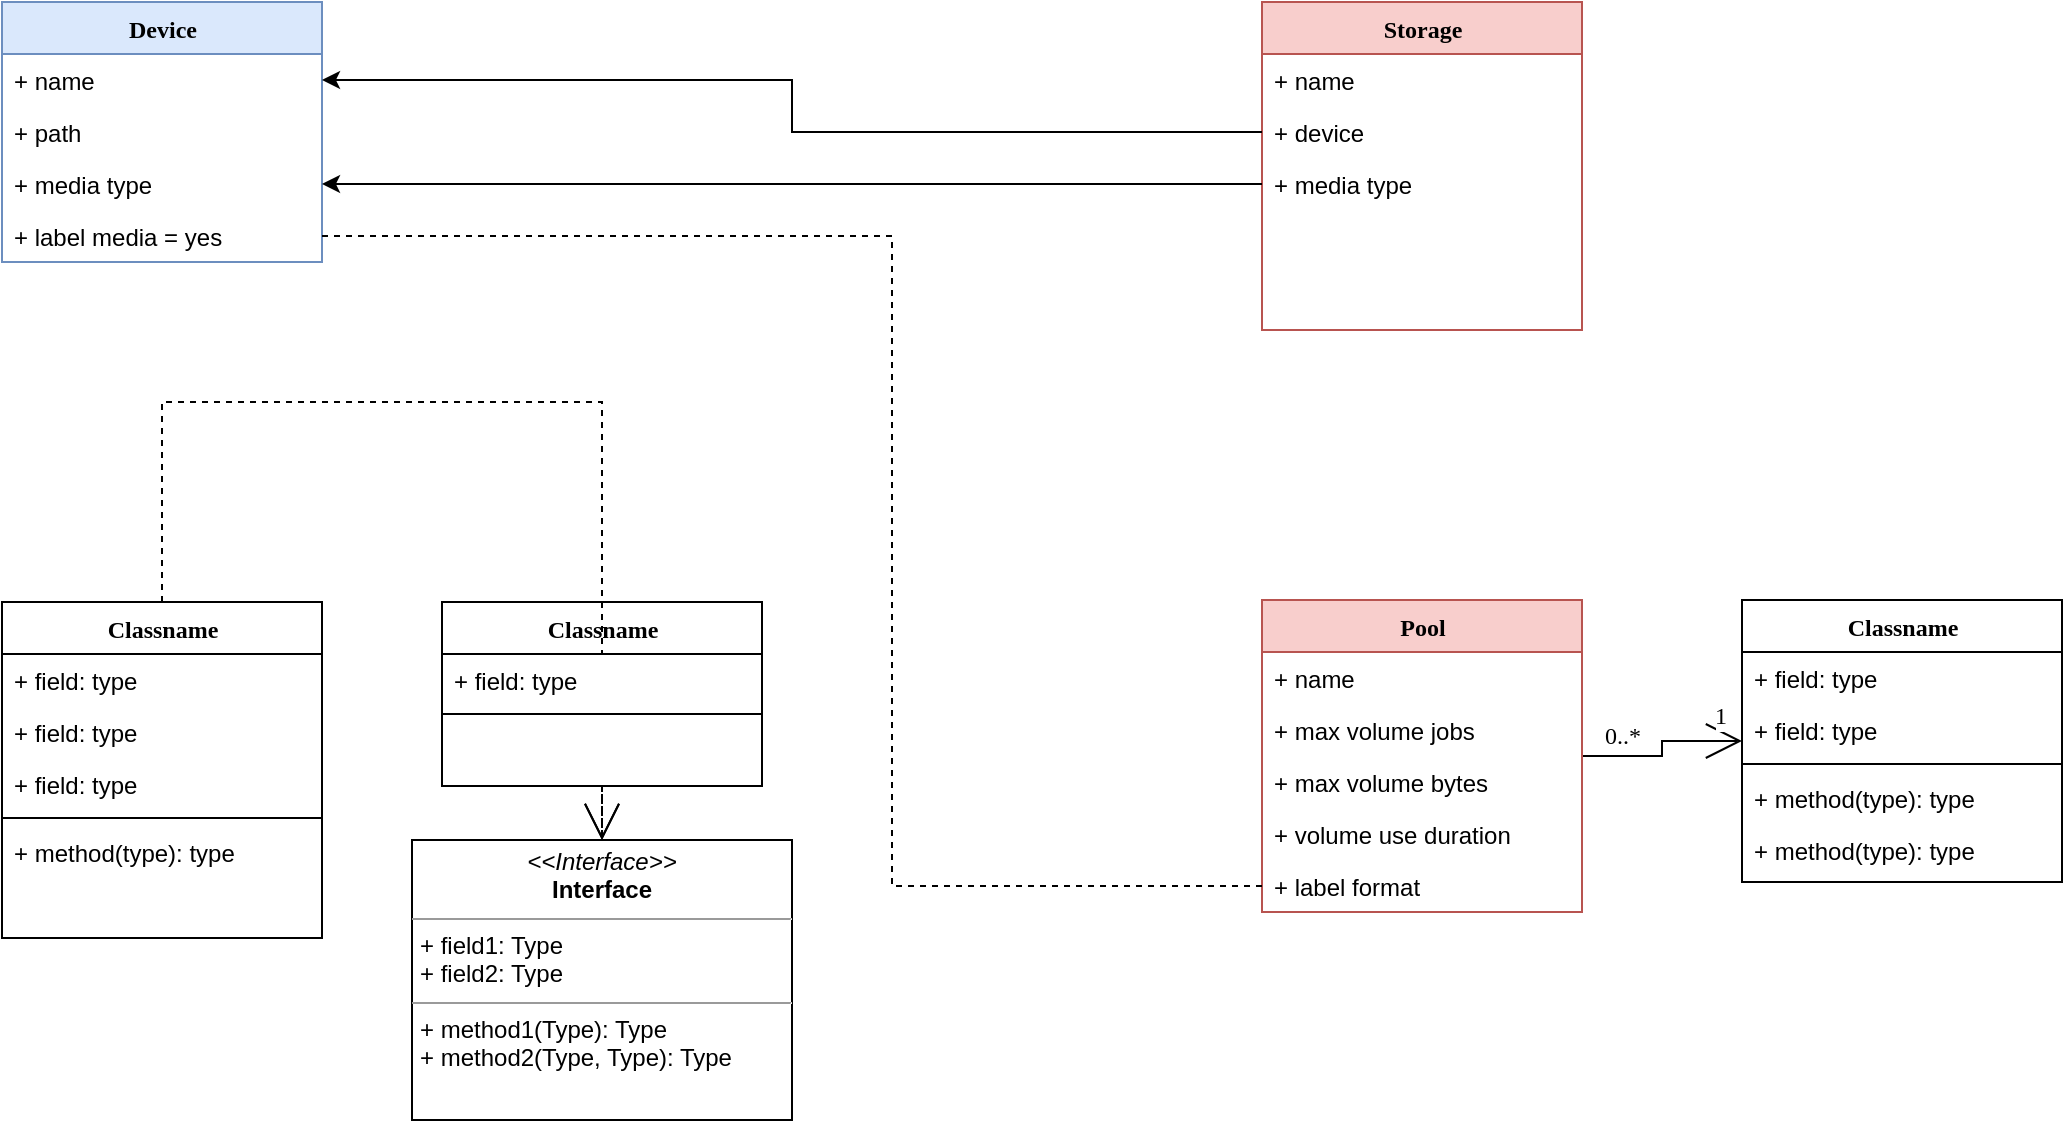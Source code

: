 <mxfile version="13.1.12" type="github" pages="2">
  <diagram name="Page-1" id="6133507b-19e7-1e82-6fc7-422aa6c4b21f">
    <mxGraphModel dx="745" dy="481" grid="1" gridSize="10" guides="1" tooltips="1" connect="1" arrows="1" fold="1" page="1" pageScale="1" pageWidth="1100" pageHeight="850" background="#ffffff" math="0" shadow="0">
      <root>
        <mxCell id="0" />
        <mxCell id="1" parent="0" />
        <mxCell id="b94bc138ca980ef-13" style="edgeStyle=orthogonalEdgeStyle;rounded=0;html=1;dashed=1;labelBackgroundColor=none;startArrow=none;startFill=0;startSize=8;endArrow=open;endFill=0;endSize=16;fontFamily=Verdana;fontSize=12;" parent="1" source="235556782a83e6d0-1" target="b94bc138ca980ef-1" edge="1">
          <mxGeometry relative="1" as="geometry">
            <Array as="points">
              <mxPoint x="115" y="336" />
            </Array>
          </mxGeometry>
        </mxCell>
        <mxCell id="235556782a83e6d0-1" value="Classname" style="swimlane;html=1;fontStyle=1;align=center;verticalAlign=top;childLayout=stackLayout;horizontal=1;startSize=26;horizontalStack=0;resizeParent=1;resizeLast=0;collapsible=1;marginBottom=0;swimlaneFillColor=#ffffff;rounded=0;shadow=0;comic=0;labelBackgroundColor=none;strokeWidth=1;fillColor=none;fontFamily=Verdana;fontSize=12" parent="1" vertex="1">
          <mxGeometry x="35" y="436" width="160" height="168" as="geometry" />
        </mxCell>
        <mxCell id="235556782a83e6d0-2" value="+ field: type" style="text;html=1;strokeColor=none;fillColor=none;align=left;verticalAlign=top;spacingLeft=4;spacingRight=4;whiteSpace=wrap;overflow=hidden;rotatable=0;points=[[0,0.5],[1,0.5]];portConstraint=eastwest;" parent="235556782a83e6d0-1" vertex="1">
          <mxGeometry y="26" width="160" height="26" as="geometry" />
        </mxCell>
        <mxCell id="235556782a83e6d0-3" value="+ field: type" style="text;html=1;strokeColor=none;fillColor=none;align=left;verticalAlign=top;spacingLeft=4;spacingRight=4;whiteSpace=wrap;overflow=hidden;rotatable=0;points=[[0,0.5],[1,0.5]];portConstraint=eastwest;" parent="235556782a83e6d0-1" vertex="1">
          <mxGeometry y="52" width="160" height="26" as="geometry" />
        </mxCell>
        <mxCell id="235556782a83e6d0-5" value="+ field: type" style="text;html=1;strokeColor=none;fillColor=none;align=left;verticalAlign=top;spacingLeft=4;spacingRight=4;whiteSpace=wrap;overflow=hidden;rotatable=0;points=[[0,0.5],[1,0.5]];portConstraint=eastwest;" parent="235556782a83e6d0-1" vertex="1">
          <mxGeometry y="78" width="160" height="26" as="geometry" />
        </mxCell>
        <mxCell id="235556782a83e6d0-6" value="" style="line;html=1;strokeWidth=1;fillColor=none;align=left;verticalAlign=middle;spacingTop=-1;spacingLeft=3;spacingRight=3;rotatable=0;labelPosition=right;points=[];portConstraint=eastwest;" parent="235556782a83e6d0-1" vertex="1">
          <mxGeometry y="104" width="160" height="8" as="geometry" />
        </mxCell>
        <mxCell id="235556782a83e6d0-7" value="+ method(type): type" style="text;html=1;strokeColor=none;fillColor=none;align=left;verticalAlign=top;spacingLeft=4;spacingRight=4;whiteSpace=wrap;overflow=hidden;rotatable=0;points=[[0,0.5],[1,0.5]];portConstraint=eastwest;" parent="235556782a83e6d0-1" vertex="1">
          <mxGeometry y="112" width="160" height="26" as="geometry" />
        </mxCell>
        <mxCell id="78961159f06e98e8-43" value="Storage" style="swimlane;html=1;fontStyle=1;align=center;verticalAlign=top;childLayout=stackLayout;horizontal=1;startSize=26;horizontalStack=0;resizeParent=1;resizeLast=0;collapsible=1;marginBottom=0;swimlaneFillColor=#ffffff;rounded=0;shadow=0;comic=0;labelBackgroundColor=none;strokeWidth=1;fillColor=#f8cecc;fontFamily=Verdana;fontSize=12;strokeColor=#b85450;" parent="1" vertex="1">
          <mxGeometry x="665" y="136.0" width="160" height="164" as="geometry" />
        </mxCell>
        <mxCell id="78961159f06e98e8-44" value="+ name" style="text;html=1;strokeColor=none;fillColor=none;align=left;verticalAlign=top;spacingLeft=4;spacingRight=4;whiteSpace=wrap;overflow=hidden;rotatable=0;points=[[0,0.5],[1,0.5]];portConstraint=eastwest;" parent="78961159f06e98e8-43" vertex="1">
          <mxGeometry y="26" width="160" height="26" as="geometry" />
        </mxCell>
        <mxCell id="78961159f06e98e8-45" value="+ device" style="text;html=1;strokeColor=none;fillColor=none;align=left;verticalAlign=top;spacingLeft=4;spacingRight=4;whiteSpace=wrap;overflow=hidden;rotatable=0;points=[[0,0.5],[1,0.5]];portConstraint=eastwest;" parent="78961159f06e98e8-43" vertex="1">
          <mxGeometry y="52" width="160" height="26" as="geometry" />
        </mxCell>
        <mxCell id="Ml3DwVPL1b0OWJq6GXCH-5" value="+ media type" style="text;html=1;strokeColor=none;fillColor=none;align=left;verticalAlign=top;spacingLeft=4;spacingRight=4;whiteSpace=wrap;overflow=hidden;rotatable=0;points=[[0,0.5],[1,0.5]];portConstraint=eastwest;" vertex="1" parent="78961159f06e98e8-43">
          <mxGeometry y="78" width="160" height="26" as="geometry" />
        </mxCell>
        <mxCell id="b94bc138ca980ef-12" style="edgeStyle=orthogonalEdgeStyle;rounded=0;html=1;dashed=1;labelBackgroundColor=none;startArrow=none;startFill=0;startSize=8;endArrow=open;endFill=0;endSize=16;fontFamily=Verdana;fontSize=12;" parent="1" source="78961159f06e98e8-69" target="b94bc138ca980ef-1" edge="1">
          <mxGeometry relative="1" as="geometry" />
        </mxCell>
        <mxCell id="78961159f06e98e8-69" value="Classname" style="swimlane;html=1;fontStyle=1;align=center;verticalAlign=top;childLayout=stackLayout;horizontal=1;startSize=26;horizontalStack=0;resizeParent=1;resizeLast=0;collapsible=1;marginBottom=0;swimlaneFillColor=#ffffff;rounded=0;shadow=0;comic=0;labelBackgroundColor=none;strokeWidth=1;fillColor=none;fontFamily=Verdana;fontSize=12" parent="1" vertex="1">
          <mxGeometry x="255" y="436" width="160" height="92" as="geometry" />
        </mxCell>
        <mxCell id="78961159f06e98e8-70" value="+ field: type" style="text;html=1;strokeColor=none;fillColor=none;align=left;verticalAlign=top;spacingLeft=4;spacingRight=4;whiteSpace=wrap;overflow=hidden;rotatable=0;points=[[0,0.5],[1,0.5]];portConstraint=eastwest;" parent="78961159f06e98e8-69" vertex="1">
          <mxGeometry y="26" width="160" height="26" as="geometry" />
        </mxCell>
        <mxCell id="78961159f06e98e8-77" value="" style="line;html=1;strokeWidth=1;fillColor=none;align=left;verticalAlign=middle;spacingTop=-1;spacingLeft=3;spacingRight=3;rotatable=0;labelPosition=right;points=[];portConstraint=eastwest;" parent="78961159f06e98e8-69" vertex="1">
          <mxGeometry y="52" width="160" height="8" as="geometry" />
        </mxCell>
        <mxCell id="b94bc138ca980ef-10" style="edgeStyle=orthogonalEdgeStyle;rounded=0;html=1;labelBackgroundColor=none;startArrow=none;startFill=0;startSize=8;endArrow=open;endFill=0;endSize=16;fontFamily=Verdana;fontSize=12;" parent="1" source="78961159f06e98e8-82" target="78961159f06e98e8-95" edge="1">
          <mxGeometry relative="1" as="geometry" />
        </mxCell>
        <mxCell id="b94bc138ca980ef-20" value="0..*" style="text;html=1;resizable=0;points=[];align=center;verticalAlign=middle;labelBackgroundColor=#ffffff;fontSize=12;fontFamily=Verdana" parent="b94bc138ca980ef-10" vertex="1" connectable="0">
          <mxGeometry x="-0.789" relative="1" as="geometry">
            <mxPoint x="11" y="-10" as="offset" />
          </mxGeometry>
        </mxCell>
        <mxCell id="b94bc138ca980ef-21" value="1" style="text;html=1;resizable=0;points=[];align=center;verticalAlign=middle;labelBackgroundColor=#ffffff;fontSize=12;fontFamily=Verdana" parent="b94bc138ca980ef-10" vertex="1" connectable="0">
          <mxGeometry x="0.7" y="1" relative="1" as="geometry">
            <mxPoint x="2" y="-12" as="offset" />
          </mxGeometry>
        </mxCell>
        <mxCell id="78961159f06e98e8-82" value="Pool" style="swimlane;html=1;fontStyle=1;align=center;verticalAlign=top;childLayout=stackLayout;horizontal=1;startSize=26;horizontalStack=0;resizeParent=1;resizeLast=0;collapsible=1;marginBottom=0;swimlaneFillColor=#ffffff;rounded=0;shadow=0;comic=0;labelBackgroundColor=none;strokeWidth=1;fillColor=#f8cecc;fontFamily=Verdana;fontSize=12;strokeColor=#b85450;" parent="1" vertex="1">
          <mxGeometry x="665" y="435" width="160" height="156" as="geometry" />
        </mxCell>
        <mxCell id="78961159f06e98e8-84" value="+ name" style="text;html=1;strokeColor=none;fillColor=none;align=left;verticalAlign=top;spacingLeft=4;spacingRight=4;whiteSpace=wrap;overflow=hidden;rotatable=0;points=[[0,0.5],[1,0.5]];portConstraint=eastwest;" parent="78961159f06e98e8-82" vertex="1">
          <mxGeometry y="26" width="160" height="26" as="geometry" />
        </mxCell>
        <mxCell id="78961159f06e98e8-89" value="+ max volume jobs" style="text;html=1;strokeColor=none;fillColor=none;align=left;verticalAlign=top;spacingLeft=4;spacingRight=4;whiteSpace=wrap;overflow=hidden;rotatable=0;points=[[0,0.5],[1,0.5]];portConstraint=eastwest;" parent="78961159f06e98e8-82" vertex="1">
          <mxGeometry y="52" width="160" height="26" as="geometry" />
        </mxCell>
        <mxCell id="Ml3DwVPL1b0OWJq6GXCH-10" value="+ max volume bytes" style="text;html=1;strokeColor=none;fillColor=none;align=left;verticalAlign=top;spacingLeft=4;spacingRight=4;whiteSpace=wrap;overflow=hidden;rotatable=0;points=[[0,0.5],[1,0.5]];portConstraint=eastwest;" vertex="1" parent="78961159f06e98e8-82">
          <mxGeometry y="78" width="160" height="26" as="geometry" />
        </mxCell>
        <mxCell id="Ml3DwVPL1b0OWJq6GXCH-11" value="+ volume use duration" style="text;html=1;strokeColor=none;fillColor=none;align=left;verticalAlign=top;spacingLeft=4;spacingRight=4;whiteSpace=wrap;overflow=hidden;rotatable=0;points=[[0,0.5],[1,0.5]];portConstraint=eastwest;" vertex="1" parent="78961159f06e98e8-82">
          <mxGeometry y="104" width="160" height="26" as="geometry" />
        </mxCell>
        <mxCell id="Ml3DwVPL1b0OWJq6GXCH-12" value="+ label format" style="text;html=1;strokeColor=none;fillColor=none;align=left;verticalAlign=top;spacingLeft=4;spacingRight=4;whiteSpace=wrap;overflow=hidden;rotatable=0;points=[[0,0.5],[1,0.5]];portConstraint=eastwest;" vertex="1" parent="78961159f06e98e8-82">
          <mxGeometry y="130" width="160" height="26" as="geometry" />
        </mxCell>
        <mxCell id="78961159f06e98e8-95" value="Classname" style="swimlane;html=1;fontStyle=1;align=center;verticalAlign=top;childLayout=stackLayout;horizontal=1;startSize=26;horizontalStack=0;resizeParent=1;resizeLast=0;collapsible=1;marginBottom=0;swimlaneFillColor=#ffffff;rounded=0;shadow=0;comic=0;labelBackgroundColor=none;strokeWidth=1;fillColor=none;fontFamily=Verdana;fontSize=12" parent="1" vertex="1">
          <mxGeometry x="905" y="435" width="160" height="141" as="geometry" />
        </mxCell>
        <mxCell id="78961159f06e98e8-96" value="+ field: type" style="text;html=1;strokeColor=none;fillColor=none;align=left;verticalAlign=top;spacingLeft=4;spacingRight=4;whiteSpace=wrap;overflow=hidden;rotatable=0;points=[[0,0.5],[1,0.5]];portConstraint=eastwest;" parent="78961159f06e98e8-95" vertex="1">
          <mxGeometry y="26" width="160" height="26" as="geometry" />
        </mxCell>
        <mxCell id="78961159f06e98e8-102" value="+ field: type" style="text;html=1;strokeColor=none;fillColor=none;align=left;verticalAlign=top;spacingLeft=4;spacingRight=4;whiteSpace=wrap;overflow=hidden;rotatable=0;points=[[0,0.5],[1,0.5]];portConstraint=eastwest;" parent="78961159f06e98e8-95" vertex="1">
          <mxGeometry y="52" width="160" height="26" as="geometry" />
        </mxCell>
        <mxCell id="78961159f06e98e8-103" value="" style="line;html=1;strokeWidth=1;fillColor=none;align=left;verticalAlign=middle;spacingTop=-1;spacingLeft=3;spacingRight=3;rotatable=0;labelPosition=right;points=[];portConstraint=eastwest;" parent="78961159f06e98e8-95" vertex="1">
          <mxGeometry y="78" width="160" height="8" as="geometry" />
        </mxCell>
        <mxCell id="78961159f06e98e8-104" value="+ method(type): type" style="text;html=1;strokeColor=none;fillColor=none;align=left;verticalAlign=top;spacingLeft=4;spacingRight=4;whiteSpace=wrap;overflow=hidden;rotatable=0;points=[[0,0.5],[1,0.5]];portConstraint=eastwest;" parent="78961159f06e98e8-95" vertex="1">
          <mxGeometry y="86" width="160" height="26" as="geometry" />
        </mxCell>
        <mxCell id="b94bc138ca980ef-5" value="+ method(type): type" style="text;html=1;strokeColor=none;fillColor=none;align=left;verticalAlign=top;spacingLeft=4;spacingRight=4;whiteSpace=wrap;overflow=hidden;rotatable=0;points=[[0,0.5],[1,0.5]];portConstraint=eastwest;" parent="78961159f06e98e8-95" vertex="1">
          <mxGeometry y="112" width="160" height="26" as="geometry" />
        </mxCell>
        <mxCell id="b94bc138ca980ef-1" value="&lt;p style=&quot;margin:0px;margin-top:4px;text-align:center;&quot;&gt;&lt;i&gt;&amp;lt;&amp;lt;Interface&amp;gt;&amp;gt;&lt;/i&gt;&lt;br/&gt;&lt;b&gt;Interface&lt;/b&gt;&lt;/p&gt;&lt;hr size=&quot;1&quot;/&gt;&lt;p style=&quot;margin:0px;margin-left:4px;&quot;&gt;+ field1: Type&lt;br/&gt;+ field2: Type&lt;/p&gt;&lt;hr size=&quot;1&quot;/&gt;&lt;p style=&quot;margin:0px;margin-left:4px;&quot;&gt;+ method1(Type): Type&lt;br/&gt;+ method2(Type, Type): Type&lt;/p&gt;" style="verticalAlign=top;align=left;overflow=fill;fontSize=12;fontFamily=Helvetica;html=1;rounded=0;shadow=0;comic=0;labelBackgroundColor=none;strokeWidth=1" parent="1" vertex="1">
          <mxGeometry x="240" y="555" width="190" height="140" as="geometry" />
        </mxCell>
        <mxCell id="78961159f06e98e8-17" value="Device" style="swimlane;html=1;fontStyle=1;align=center;verticalAlign=top;childLayout=stackLayout;horizontal=1;startSize=26;horizontalStack=0;resizeParent=1;resizeLast=0;collapsible=1;marginBottom=0;swimlaneFillColor=#ffffff;rounded=0;shadow=0;comic=0;labelBackgroundColor=none;strokeWidth=1;fillColor=#dae8fc;fontFamily=Verdana;fontSize=12;strokeColor=#6c8ebf;" parent="1" vertex="1">
          <mxGeometry x="35" y="136" width="160" height="130" as="geometry">
            <mxRectangle x="35" y="132" width="100" height="26" as="alternateBounds" />
          </mxGeometry>
        </mxCell>
        <mxCell id="78961159f06e98e8-23" value="+ name" style="text;html=1;strokeColor=none;fillColor=none;align=left;verticalAlign=top;spacingLeft=4;spacingRight=4;whiteSpace=wrap;overflow=hidden;rotatable=0;points=[[0,0.5],[1,0.5]];portConstraint=eastwest;" parent="78961159f06e98e8-17" vertex="1">
          <mxGeometry y="26" width="160" height="26" as="geometry" />
        </mxCell>
        <mxCell id="78961159f06e98e8-24" value="+ path" style="text;html=1;strokeColor=none;fillColor=none;align=left;verticalAlign=top;spacingLeft=4;spacingRight=4;whiteSpace=wrap;overflow=hidden;rotatable=0;points=[[0,0.5],[1,0.5]];portConstraint=eastwest;" parent="78961159f06e98e8-17" vertex="1">
          <mxGeometry y="52" width="160" height="26" as="geometry" />
        </mxCell>
        <mxCell id="Ml3DwVPL1b0OWJq6GXCH-4" value="+ media type" style="text;html=1;strokeColor=none;fillColor=none;align=left;verticalAlign=top;spacingLeft=4;spacingRight=4;whiteSpace=wrap;overflow=hidden;rotatable=0;points=[[0,0.5],[1,0.5]];portConstraint=eastwest;" vertex="1" parent="78961159f06e98e8-17">
          <mxGeometry y="78" width="160" height="26" as="geometry" />
        </mxCell>
        <mxCell id="Ml3DwVPL1b0OWJq6GXCH-13" value="+ label media = yes" style="text;html=1;strokeColor=none;fillColor=none;align=left;verticalAlign=top;spacingLeft=4;spacingRight=4;whiteSpace=wrap;overflow=hidden;rotatable=0;points=[[0,0.5],[1,0.5]];portConstraint=eastwest;" vertex="1" parent="78961159f06e98e8-17">
          <mxGeometry y="104" width="160" height="26" as="geometry" />
        </mxCell>
        <mxCell id="Ml3DwVPL1b0OWJq6GXCH-6" style="edgeStyle=none;rounded=0;orthogonalLoop=1;jettySize=auto;html=1;exitX=1;exitY=0.5;exitDx=0;exitDy=0;endArrow=none;endFill=0;startArrow=classic;startFill=1;" edge="1" parent="1" source="Ml3DwVPL1b0OWJq6GXCH-4" target="Ml3DwVPL1b0OWJq6GXCH-5">
          <mxGeometry relative="1" as="geometry" />
        </mxCell>
        <mxCell id="Ml3DwVPL1b0OWJq6GXCH-8" style="edgeStyle=orthogonalEdgeStyle;rounded=0;orthogonalLoop=1;jettySize=auto;html=1;exitX=0;exitY=0.5;exitDx=0;exitDy=0;entryX=1;entryY=0.5;entryDx=0;entryDy=0;startArrow=none;startFill=0;endArrow=classic;endFill=1;" edge="1" parent="1" source="78961159f06e98e8-45" target="78961159f06e98e8-23">
          <mxGeometry relative="1" as="geometry" />
        </mxCell>
        <mxCell id="Ml3DwVPL1b0OWJq6GXCH-14" style="edgeStyle=orthogonalEdgeStyle;rounded=0;orthogonalLoop=1;jettySize=auto;html=1;exitX=1;exitY=0.5;exitDx=0;exitDy=0;entryX=0;entryY=0.5;entryDx=0;entryDy=0;startArrow=none;startFill=0;endArrow=none;endFill=0;dashed=1;" edge="1" parent="1" source="Ml3DwVPL1b0OWJq6GXCH-13" target="Ml3DwVPL1b0OWJq6GXCH-12">
          <mxGeometry relative="1" as="geometry">
            <Array as="points">
              <mxPoint x="480" y="253" />
              <mxPoint x="480" y="578" />
            </Array>
          </mxGeometry>
        </mxCell>
      </root>
    </mxGraphModel>
  </diagram>
  <diagram id="4r7QgGFQS6tU4E5yNNr3" name="Page-2">
    <mxGraphModel dx="1382" dy="383" grid="1" gridSize="10" guides="1" tooltips="1" connect="1" arrows="1" fold="1" page="1" pageScale="1" pageWidth="827" pageHeight="1169" math="0" shadow="0">
      <root>
        <mxCell id="h3X5M0stXIZ18e_oibPw-0" />
        <mxCell id="h3X5M0stXIZ18e_oibPw-1" parent="h3X5M0stXIZ18e_oibPw-0" />
        <mxCell id="h3X5M0stXIZ18e_oibPw-12" value="Job" style="swimlane;fontStyle=1;align=center;verticalAlign=top;childLayout=stackLayout;horizontal=1;startSize=26;horizontalStack=0;resizeParent=1;resizeParentMax=0;resizeLast=0;collapsible=1;marginBottom=0;fillColor=#f8cecc;strokeColor=#b85450;" vertex="1" parent="h3X5M0stXIZ18e_oibPw-1">
          <mxGeometry x="380" y="40" width="190" height="260" as="geometry" />
        </mxCell>
        <mxCell id="h3X5M0stXIZ18e_oibPw-13" value="+ name = RecycleExample" style="text;strokeColor=#d79b00;fillColor=#ffe6cc;align=left;verticalAlign=top;spacingLeft=4;spacingRight=4;overflow=hidden;rotatable=0;points=[[0,0.5],[1,0.5]];portConstraint=eastwest;" vertex="1" parent="h3X5M0stXIZ18e_oibPw-12">
          <mxGeometry y="26" width="190" height="26" as="geometry" />
        </mxCell>
        <mxCell id="h3X5M0stXIZ18e_oibPw-16" value="+ client = client1-fd" style="text;strokeColor=#d79b00;fillColor=#ffe6cc;align=left;verticalAlign=top;spacingLeft=4;spacingRight=4;overflow=hidden;rotatable=0;points=[[0,0.5],[1,0.5]];portConstraint=eastwest;" vertex="1" parent="h3X5M0stXIZ18e_oibPw-12">
          <mxGeometry y="52" width="190" height="26" as="geometry" />
        </mxCell>
        <mxCell id="h3X5M0stXIZ18e_oibPw-17" value="+ fileset = Example Fileset" style="text;strokeColor=none;fillColor=none;align=left;verticalAlign=top;spacingLeft=4;spacingRight=4;overflow=hidden;rotatable=0;points=[[0,0.5],[1,0.5]];portConstraint=eastwest;" vertex="1" parent="h3X5M0stXIZ18e_oibPw-12">
          <mxGeometry y="78" width="190" height="26" as="geometry" />
        </mxCell>
        <mxCell id="h3X5M0stXIZ18e_oibPw-18" value="+ type = Backup" style="text;strokeColor=none;fillColor=none;align=left;verticalAlign=top;spacingLeft=4;spacingRight=4;overflow=hidden;rotatable=0;points=[[0,0.5],[1,0.5]];portConstraint=eastwest;" vertex="1" parent="h3X5M0stXIZ18e_oibPw-12">
          <mxGeometry y="104" width="190" height="26" as="geometry" />
        </mxCell>
        <mxCell id="h3X5M0stXIZ18e_oibPw-19" value="+ level = Full" style="text;strokeColor=none;fillColor=none;align=left;verticalAlign=top;spacingLeft=4;spacingRight=4;overflow=hidden;rotatable=0;points=[[0,0.5],[1,0.5]];portConstraint=eastwest;" vertex="1" parent="h3X5M0stXIZ18e_oibPw-12">
          <mxGeometry y="130" width="190" height="26" as="geometry" />
        </mxCell>
        <mxCell id="h3X5M0stXIZ18e_oibPw-20" value="+ messages = Standard" style="text;strokeColor=none;fillColor=none;align=left;verticalAlign=top;spacingLeft=4;spacingRight=4;overflow=hidden;rotatable=0;points=[[0,0.5],[1,0.5]];portConstraint=eastwest;" vertex="1" parent="h3X5M0stXIZ18e_oibPw-12">
          <mxGeometry y="156" width="190" height="26" as="geometry" />
        </mxCell>
        <mxCell id="h3X5M0stXIZ18e_oibPw-21" value="+ storage = FileStorage" style="text;strokeColor=#d79b00;fillColor=#ffe6cc;align=left;verticalAlign=top;spacingLeft=4;spacingRight=4;overflow=hidden;rotatable=0;points=[[0,0.5],[1,0.5]];portConstraint=eastwest;" vertex="1" parent="h3X5M0stXIZ18e_oibPw-12">
          <mxGeometry y="182" width="190" height="26" as="geometry" />
        </mxCell>
        <mxCell id="h3X5M0stXIZ18e_oibPw-22" value="+ pool = Recycle" style="text;strokeColor=#d79b00;fillColor=#ffe6cc;align=left;verticalAlign=top;spacingLeft=4;spacingRight=4;overflow=hidden;rotatable=0;points=[[0,0.5],[1,0.5]];portConstraint=eastwest;" vertex="1" parent="h3X5M0stXIZ18e_oibPw-12">
          <mxGeometry y="208" width="190" height="26" as="geometry" />
        </mxCell>
        <mxCell id="h3X5M0stXIZ18e_oibPw-23" value="+ schedule = FourPerHour" style="text;strokeColor=none;fillColor=none;align=left;verticalAlign=top;spacingLeft=4;spacingRight=4;overflow=hidden;rotatable=0;points=[[0,0.5],[1,0.5]];portConstraint=eastwest;" vertex="1" parent="h3X5M0stXIZ18e_oibPw-12">
          <mxGeometry y="234" width="190" height="26" as="geometry" />
        </mxCell>
        <mxCell id="h3X5M0stXIZ18e_oibPw-24" value="Job" style="swimlane;fontStyle=1;align=center;verticalAlign=top;childLayout=stackLayout;horizontal=1;startSize=26;horizontalStack=0;resizeParent=1;resizeParentMax=0;resizeLast=0;collapsible=1;marginBottom=0;fillColor=#f8cecc;strokeColor=#b85450;" vertex="1" parent="h3X5M0stXIZ18e_oibPw-1">
          <mxGeometry x="380" y="325" width="190" height="260" as="geometry" />
        </mxCell>
        <mxCell id="h3X5M0stXIZ18e_oibPw-25" value="+ name = RecycleExample2" style="text;strokeColor=#d79b00;fillColor=#ffe6cc;align=left;verticalAlign=top;spacingLeft=4;spacingRight=4;overflow=hidden;rotatable=0;points=[[0,0.5],[1,0.5]];portConstraint=eastwest;" vertex="1" parent="h3X5M0stXIZ18e_oibPw-24">
          <mxGeometry y="26" width="190" height="26" as="geometry" />
        </mxCell>
        <mxCell id="h3X5M0stXIZ18e_oibPw-26" value="+ client = client2-fd" style="text;strokeColor=#d79b00;fillColor=#ffe6cc;align=left;verticalAlign=top;spacingLeft=4;spacingRight=4;overflow=hidden;rotatable=0;points=[[0,0.5],[1,0.5]];portConstraint=eastwest;" vertex="1" parent="h3X5M0stXIZ18e_oibPw-24">
          <mxGeometry y="52" width="190" height="26" as="geometry" />
        </mxCell>
        <mxCell id="h3X5M0stXIZ18e_oibPw-27" value="+ fileset = Example Fileset" style="text;strokeColor=none;fillColor=none;align=left;verticalAlign=top;spacingLeft=4;spacingRight=4;overflow=hidden;rotatable=0;points=[[0,0.5],[1,0.5]];portConstraint=eastwest;" vertex="1" parent="h3X5M0stXIZ18e_oibPw-24">
          <mxGeometry y="78" width="190" height="26" as="geometry" />
        </mxCell>
        <mxCell id="h3X5M0stXIZ18e_oibPw-28" value="+ type = Backup" style="text;strokeColor=none;fillColor=none;align=left;verticalAlign=top;spacingLeft=4;spacingRight=4;overflow=hidden;rotatable=0;points=[[0,0.5],[1,0.5]];portConstraint=eastwest;" vertex="1" parent="h3X5M0stXIZ18e_oibPw-24">
          <mxGeometry y="104" width="190" height="26" as="geometry" />
        </mxCell>
        <mxCell id="h3X5M0stXIZ18e_oibPw-29" value="+ level = Full" style="text;strokeColor=none;fillColor=none;align=left;verticalAlign=top;spacingLeft=4;spacingRight=4;overflow=hidden;rotatable=0;points=[[0,0.5],[1,0.5]];portConstraint=eastwest;" vertex="1" parent="h3X5M0stXIZ18e_oibPw-24">
          <mxGeometry y="130" width="190" height="26" as="geometry" />
        </mxCell>
        <mxCell id="h3X5M0stXIZ18e_oibPw-30" value="+ messages = Standard" style="text;strokeColor=none;fillColor=none;align=left;verticalAlign=top;spacingLeft=4;spacingRight=4;overflow=hidden;rotatable=0;points=[[0,0.5],[1,0.5]];portConstraint=eastwest;" vertex="1" parent="h3X5M0stXIZ18e_oibPw-24">
          <mxGeometry y="156" width="190" height="26" as="geometry" />
        </mxCell>
        <mxCell id="h3X5M0stXIZ18e_oibPw-31" value="+ storage = FileStorage2" style="text;strokeColor=#d79b00;fillColor=#ffe6cc;align=left;verticalAlign=top;spacingLeft=4;spacingRight=4;overflow=hidden;rotatable=0;points=[[0,0.5],[1,0.5]];portConstraint=eastwest;" vertex="1" parent="h3X5M0stXIZ18e_oibPw-24">
          <mxGeometry y="182" width="190" height="26" as="geometry" />
        </mxCell>
        <mxCell id="h3X5M0stXIZ18e_oibPw-32" value="+ pool = Recycle2" style="text;strokeColor=#d79b00;fillColor=#ffe6cc;align=left;verticalAlign=top;spacingLeft=4;spacingRight=4;overflow=hidden;rotatable=0;points=[[0,0.5],[1,0.5]];portConstraint=eastwest;" vertex="1" parent="h3X5M0stXIZ18e_oibPw-24">
          <mxGeometry y="208" width="190" height="26" as="geometry" />
        </mxCell>
        <mxCell id="h3X5M0stXIZ18e_oibPw-33" value="+ schedule = FourPerHour" style="text;strokeColor=none;fillColor=none;align=left;verticalAlign=top;spacingLeft=4;spacingRight=4;overflow=hidden;rotatable=0;points=[[0,0.5],[1,0.5]];portConstraint=eastwest;" vertex="1" parent="h3X5M0stXIZ18e_oibPw-24">
          <mxGeometry y="234" width="190" height="26" as="geometry" />
        </mxCell>
        <mxCell id="h3X5M0stXIZ18e_oibPw-8" value="Fileset" style="swimlane;fontStyle=1;align=center;verticalAlign=top;childLayout=stackLayout;horizontal=1;startSize=26;horizontalStack=0;resizeParent=1;resizeParentMax=0;resizeLast=0;collapsible=1;marginBottom=0;fillColor=#f8cecc;strokeColor=#b85450;" vertex="1" parent="h3X5M0stXIZ18e_oibPw-1">
          <mxGeometry x="60" y="220" width="200" height="52" as="geometry" />
        </mxCell>
        <mxCell id="h3X5M0stXIZ18e_oibPw-9" value="+ name = Example Fileset" style="text;strokeColor=none;fillColor=none;align=left;verticalAlign=top;spacingLeft=4;spacingRight=4;overflow=hidden;rotatable=0;points=[[0,0.5],[1,0.5]];portConstraint=eastwest;" vertex="1" parent="h3X5M0stXIZ18e_oibPw-8">
          <mxGeometry y="26" width="200" height="26" as="geometry" />
        </mxCell>
        <mxCell id="h3X5M0stXIZ18e_oibPw-3" value="Schedule" style="swimlane;fontStyle=1;align=center;verticalAlign=top;childLayout=stackLayout;horizontal=1;startSize=26;horizontalStack=0;resizeParent=1;resizeParentMax=0;resizeLast=0;collapsible=1;marginBottom=0;fillColor=#f8cecc;strokeColor=#b85450;" vertex="1" parent="h3X5M0stXIZ18e_oibPw-1">
          <mxGeometry x="70" y="380" width="160" height="52" as="geometry" />
        </mxCell>
        <mxCell id="h3X5M0stXIZ18e_oibPw-4" value="+ name = FourPerHour" style="text;strokeColor=none;fillColor=none;align=left;verticalAlign=top;spacingLeft=4;spacingRight=4;overflow=hidden;rotatable=0;points=[[0,0.5],[1,0.5]];portConstraint=eastwest;" vertex="1" parent="h3X5M0stXIZ18e_oibPw-3">
          <mxGeometry y="26" width="160" height="26" as="geometry" />
        </mxCell>
        <mxCell id="h3X5M0stXIZ18e_oibPw-34" style="edgeStyle=orthogonalEdgeStyle;rounded=0;orthogonalLoop=1;jettySize=auto;html=1;exitX=0;exitY=0.5;exitDx=0;exitDy=0;entryX=1;entryY=0.5;entryDx=0;entryDy=0;dashed=1;startArrow=none;startFill=0;endArrow=none;endFill=0;" edge="1" parent="h3X5M0stXIZ18e_oibPw-1" source="h3X5M0stXIZ18e_oibPw-23" target="h3X5M0stXIZ18e_oibPw-4">
          <mxGeometry relative="1" as="geometry" />
        </mxCell>
        <mxCell id="h3X5M0stXIZ18e_oibPw-36" style="edgeStyle=orthogonalEdgeStyle;rounded=0;orthogonalLoop=1;jettySize=auto;html=1;exitX=0;exitY=0.5;exitDx=0;exitDy=0;entryX=1;entryY=0.5;entryDx=0;entryDy=0;dashed=1;startArrow=none;startFill=0;endArrow=none;endFill=0;" edge="1" parent="h3X5M0stXIZ18e_oibPw-1" source="h3X5M0stXIZ18e_oibPw-33" target="h3X5M0stXIZ18e_oibPw-4">
          <mxGeometry relative="1" as="geometry" />
        </mxCell>
        <mxCell id="h3X5M0stXIZ18e_oibPw-43" style="edgeStyle=orthogonalEdgeStyle;rounded=0;orthogonalLoop=1;jettySize=auto;html=1;exitX=0;exitY=0.5;exitDx=0;exitDy=0;entryX=1;entryY=0.25;entryDx=0;entryDy=0;dashed=1;startArrow=none;startFill=0;endArrow=none;endFill=0;" edge="1" parent="h3X5M0stXIZ18e_oibPw-1" source="h3X5M0stXIZ18e_oibPw-38" target="h3X5M0stXIZ18e_oibPw-12">
          <mxGeometry relative="1" as="geometry" />
        </mxCell>
        <mxCell id="h3X5M0stXIZ18e_oibPw-44" style="edgeStyle=orthogonalEdgeStyle;rounded=0;orthogonalLoop=1;jettySize=auto;html=1;exitX=0;exitY=0.5;exitDx=0;exitDy=0;dashed=1;startArrow=none;startFill=0;endArrow=none;endFill=0;" edge="1" parent="h3X5M0stXIZ18e_oibPw-1" source="h3X5M0stXIZ18e_oibPw-42" target="h3X5M0stXIZ18e_oibPw-26">
          <mxGeometry relative="1" as="geometry" />
        </mxCell>
        <mxCell id="h3X5M0stXIZ18e_oibPw-56" style="edgeStyle=orthogonalEdgeStyle;rounded=0;orthogonalLoop=1;jettySize=auto;html=1;exitX=0;exitY=0.5;exitDx=0;exitDy=0;entryX=1;entryY=0.5;entryDx=0;entryDy=0;dashed=1;startArrow=none;startFill=0;endArrow=none;endFill=0;" edge="1" parent="h3X5M0stXIZ18e_oibPw-1" source="h3X5M0stXIZ18e_oibPw-46" target="h3X5M0stXIZ18e_oibPw-21">
          <mxGeometry relative="1" as="geometry" />
        </mxCell>
        <mxCell id="h3X5M0stXIZ18e_oibPw-57" style="edgeStyle=orthogonalEdgeStyle;rounded=0;orthogonalLoop=1;jettySize=auto;html=1;exitX=0;exitY=0.5;exitDx=0;exitDy=0;dashed=1;startArrow=none;startFill=0;endArrow=none;endFill=0;" edge="1" parent="h3X5M0stXIZ18e_oibPw-1" source="h3X5M0stXIZ18e_oibPw-52" target="h3X5M0stXIZ18e_oibPw-31">
          <mxGeometry relative="1" as="geometry" />
        </mxCell>
        <mxCell id="h3X5M0stXIZ18e_oibPw-41" value="Client" style="swimlane;fontStyle=1;align=center;verticalAlign=top;childLayout=stackLayout;horizontal=1;startSize=26;horizontalStack=0;resizeParent=1;resizeParentMax=0;resizeLast=0;collapsible=1;marginBottom=0;fillColor=#f8cecc;strokeColor=#b85450;" vertex="1" parent="h3X5M0stXIZ18e_oibPw-1">
          <mxGeometry x="640" y="320" width="160" height="52" as="geometry" />
        </mxCell>
        <mxCell id="h3X5M0stXIZ18e_oibPw-42" value="+ name = client2-fd" style="text;strokeColor=none;fillColor=none;align=left;verticalAlign=top;spacingLeft=4;spacingRight=4;overflow=hidden;rotatable=0;points=[[0,0.5],[1,0.5]];portConstraint=eastwest;" vertex="1" parent="h3X5M0stXIZ18e_oibPw-41">
          <mxGeometry y="26" width="160" height="26" as="geometry" />
        </mxCell>
        <mxCell id="h3X5M0stXIZ18e_oibPw-58" style="edgeStyle=orthogonalEdgeStyle;rounded=0;orthogonalLoop=1;jettySize=auto;html=1;exitX=1;exitY=0.5;exitDx=0;exitDy=0;dashed=1;startArrow=none;startFill=0;endArrow=none;endFill=0;" edge="1" parent="h3X5M0stXIZ18e_oibPw-1" source="h3X5M0stXIZ18e_oibPw-9" target="h3X5M0stXIZ18e_oibPw-17">
          <mxGeometry relative="1" as="geometry">
            <Array as="points">
              <mxPoint x="340" y="259" />
              <mxPoint x="340" y="131" />
            </Array>
          </mxGeometry>
        </mxCell>
        <mxCell id="h3X5M0stXIZ18e_oibPw-59" style="edgeStyle=orthogonalEdgeStyle;rounded=0;orthogonalLoop=1;jettySize=auto;html=1;exitX=1;exitY=0.5;exitDx=0;exitDy=0;dashed=1;startArrow=none;startFill=0;endArrow=none;endFill=0;" edge="1" parent="h3X5M0stXIZ18e_oibPw-1" source="h3X5M0stXIZ18e_oibPw-9" target="h3X5M0stXIZ18e_oibPw-27">
          <mxGeometry relative="1" as="geometry">
            <Array as="points">
              <mxPoint x="340" y="259" />
              <mxPoint x="340" y="416" />
            </Array>
          </mxGeometry>
        </mxCell>
        <mxCell id="h3X5M0stXIZ18e_oibPw-60" value="Catalog" style="swimlane;fontStyle=1;align=center;verticalAlign=top;childLayout=stackLayout;horizontal=1;startSize=26;horizontalStack=0;resizeParent=1;resizeParentMax=0;resizeLast=0;collapsible=1;marginBottom=0;fillColor=#f8cecc;strokeColor=#b85450;" vertex="1" parent="h3X5M0stXIZ18e_oibPw-1">
          <mxGeometry x="60" y="38" width="160" height="52" as="geometry" />
        </mxCell>
        <mxCell id="h3X5M0stXIZ18e_oibPw-61" value="+ name = MyCatalog" style="text;strokeColor=none;fillColor=none;align=left;verticalAlign=top;spacingLeft=4;spacingRight=4;overflow=hidden;rotatable=0;points=[[0,0.5],[1,0.5]];portConstraint=eastwest;" vertex="1" parent="h3X5M0stXIZ18e_oibPw-60">
          <mxGeometry y="26" width="160" height="26" as="geometry" />
        </mxCell>
        <mxCell id="h3X5M0stXIZ18e_oibPw-64" value="Messages" style="swimlane;fontStyle=1;align=center;verticalAlign=top;childLayout=stackLayout;horizontal=1;startSize=26;horizontalStack=0;resizeParent=1;resizeParentMax=0;resizeLast=0;collapsible=1;marginBottom=0;fillColor=#f8cecc;strokeColor=#b85450;" vertex="1" parent="h3X5M0stXIZ18e_oibPw-1">
          <mxGeometry x="60" y="108" width="160" height="52" as="geometry" />
        </mxCell>
        <mxCell id="h3X5M0stXIZ18e_oibPw-65" value="+ name = Standard" style="text;strokeColor=none;fillColor=none;align=left;verticalAlign=top;spacingLeft=4;spacingRight=4;overflow=hidden;rotatable=0;points=[[0,0.5],[1,0.5]];portConstraint=eastwest;" vertex="1" parent="h3X5M0stXIZ18e_oibPw-64">
          <mxGeometry y="26" width="160" height="26" as="geometry" />
        </mxCell>
        <mxCell id="h3X5M0stXIZ18e_oibPw-68" style="edgeStyle=orthogonalEdgeStyle;rounded=0;orthogonalLoop=1;jettySize=auto;html=1;exitX=1;exitY=0.5;exitDx=0;exitDy=0;dashed=1;startArrow=none;startFill=0;endArrow=none;endFill=0;" edge="1" parent="h3X5M0stXIZ18e_oibPw-1" source="h3X5M0stXIZ18e_oibPw-65" target="h3X5M0stXIZ18e_oibPw-20">
          <mxGeometry relative="1" as="geometry">
            <Array as="points">
              <mxPoint x="280" y="147" />
              <mxPoint x="280" y="209" />
            </Array>
          </mxGeometry>
        </mxCell>
        <mxCell id="h3X5M0stXIZ18e_oibPw-69" style="edgeStyle=orthogonalEdgeStyle;rounded=0;orthogonalLoop=1;jettySize=auto;html=1;exitX=1;exitY=0.5;exitDx=0;exitDy=0;dashed=1;startArrow=none;startFill=0;endArrow=none;endFill=0;" edge="1" parent="h3X5M0stXIZ18e_oibPw-1" source="h3X5M0stXIZ18e_oibPw-65" target="h3X5M0stXIZ18e_oibPw-30">
          <mxGeometry relative="1" as="geometry">
            <Array as="points">
              <mxPoint x="280" y="147" />
              <mxPoint x="280" y="494" />
            </Array>
          </mxGeometry>
        </mxCell>
        <mxCell id="h3X5M0stXIZ18e_oibPw-81" style="edgeStyle=orthogonalEdgeStyle;rounded=0;orthogonalLoop=1;jettySize=auto;html=1;exitX=0;exitY=0.5;exitDx=0;exitDy=0;entryX=1;entryY=0.5;entryDx=0;entryDy=0;dashed=1;startArrow=none;startFill=0;endArrow=none;endFill=0;" edge="1" parent="h3X5M0stXIZ18e_oibPw-1" source="h3X5M0stXIZ18e_oibPw-71" target="h3X5M0stXIZ18e_oibPw-22">
          <mxGeometry relative="1" as="geometry" />
        </mxCell>
        <mxCell id="h3X5M0stXIZ18e_oibPw-82" style="edgeStyle=orthogonalEdgeStyle;rounded=0;orthogonalLoop=1;jettySize=auto;html=1;exitX=0;exitY=0.5;exitDx=0;exitDy=0;dashed=1;startArrow=none;startFill=0;endArrow=none;endFill=0;" edge="1" parent="h3X5M0stXIZ18e_oibPw-1" source="h3X5M0stXIZ18e_oibPw-79" target="h3X5M0stXIZ18e_oibPw-32">
          <mxGeometry relative="1" as="geometry" />
        </mxCell>
        <mxCell id="h3X5M0stXIZ18e_oibPw-92" style="edgeStyle=orthogonalEdgeStyle;rounded=0;orthogonalLoop=1;jettySize=auto;html=1;exitX=0;exitY=0.5;exitDx=0;exitDy=0;entryX=1;entryY=0.5;entryDx=0;entryDy=0;dashed=1;startArrow=none;startFill=0;endArrow=none;endFill=0;" edge="1" parent="h3X5M0stXIZ18e_oibPw-1" source="h3X5M0stXIZ18e_oibPw-90" target="h3X5M0stXIZ18e_oibPw-53">
          <mxGeometry relative="1" as="geometry" />
        </mxCell>
        <mxCell id="h3X5M0stXIZ18e_oibPw-93" style="edgeStyle=orthogonalEdgeStyle;rounded=0;orthogonalLoop=1;jettySize=auto;html=1;exitX=0;exitY=0.5;exitDx=0;exitDy=0;entryX=1;entryY=0.5;entryDx=0;entryDy=0;dashed=1;startArrow=none;startFill=0;endArrow=none;endFill=0;" edge="1" parent="h3X5M0stXIZ18e_oibPw-1" source="h3X5M0stXIZ18e_oibPw-84" target="h3X5M0stXIZ18e_oibPw-49">
          <mxGeometry relative="1" as="geometry" />
        </mxCell>
        <mxCell id="h3X5M0stXIZ18e_oibPw-37" value="Client" style="swimlane;fontStyle=1;align=center;verticalAlign=top;childLayout=stackLayout;horizontal=1;startSize=26;horizontalStack=0;resizeParent=1;resizeParentMax=0;resizeLast=0;collapsible=1;marginBottom=0;fillColor=#f8cecc;strokeColor=#b85450;" vertex="1" parent="h3X5M0stXIZ18e_oibPw-1">
          <mxGeometry x="640" y="30" width="160" height="52" as="geometry" />
        </mxCell>
        <mxCell id="h3X5M0stXIZ18e_oibPw-38" value="+ name = client1-fd" style="text;strokeColor=none;fillColor=none;align=left;verticalAlign=top;spacingLeft=4;spacingRight=4;overflow=hidden;rotatable=0;points=[[0,0.5],[1,0.5]];portConstraint=eastwest;" vertex="1" parent="h3X5M0stXIZ18e_oibPw-37">
          <mxGeometry y="26" width="160" height="26" as="geometry" />
        </mxCell>
        <mxCell id="h3X5M0stXIZ18e_oibPw-51" value="Storage" style="swimlane;fontStyle=1;align=center;verticalAlign=top;childLayout=stackLayout;horizontal=1;startSize=26;horizontalStack=0;resizeParent=1;resizeParentMax=0;resizeLast=0;collapsible=1;marginBottom=0;fillColor=#f8cecc;strokeColor=#b85450;" vertex="1" parent="h3X5M0stXIZ18e_oibPw-1">
          <mxGeometry x="827" y="410" width="160" height="104" as="geometry" />
        </mxCell>
        <mxCell id="h3X5M0stXIZ18e_oibPw-52" value="+ name = FileStorage2" style="text;align=left;verticalAlign=top;spacingLeft=4;spacingRight=4;overflow=hidden;rotatable=0;points=[[0,0.5],[1,0.5]];portConstraint=eastwest;" vertex="1" parent="h3X5M0stXIZ18e_oibPw-51">
          <mxGeometry y="26" width="160" height="26" as="geometry" />
        </mxCell>
        <mxCell id="h3X5M0stXIZ18e_oibPw-53" value="+ device = RecycleDir2" style="text;align=left;verticalAlign=top;spacingLeft=4;spacingRight=4;overflow=hidden;rotatable=0;points=[[0,0.5],[1,0.5]];portConstraint=eastwest;" vertex="1" parent="h3X5M0stXIZ18e_oibPw-51">
          <mxGeometry y="52" width="160" height="26" as="geometry" />
        </mxCell>
        <mxCell id="h3X5M0stXIZ18e_oibPw-54" value="+ media type = File2" style="text;align=left;verticalAlign=top;spacingLeft=4;spacingRight=4;overflow=hidden;rotatable=0;points=[[0,0.5],[1,0.5]];portConstraint=eastwest;" vertex="1" parent="h3X5M0stXIZ18e_oibPw-51">
          <mxGeometry y="78" width="160" height="26" as="geometry" />
        </mxCell>
        <mxCell id="h3X5M0stXIZ18e_oibPw-45" value="Storage" style="swimlane;fontStyle=1;align=center;verticalAlign=top;childLayout=stackLayout;horizontal=1;startSize=26;horizontalStack=0;resizeParent=1;resizeParentMax=0;resizeLast=0;collapsible=1;marginBottom=0;fillColor=#f8cecc;strokeColor=#b85450;" vertex="1" parent="h3X5M0stXIZ18e_oibPw-1">
          <mxGeometry x="827" y="90" width="160" height="104" as="geometry" />
        </mxCell>
        <mxCell id="h3X5M0stXIZ18e_oibPw-46" value="+ name = FileStorage" style="text;align=left;verticalAlign=top;spacingLeft=4;spacingRight=4;overflow=hidden;rotatable=0;points=[[0,0.5],[1,0.5]];portConstraint=eastwest;" vertex="1" parent="h3X5M0stXIZ18e_oibPw-45">
          <mxGeometry y="26" width="160" height="26" as="geometry" />
        </mxCell>
        <mxCell id="h3X5M0stXIZ18e_oibPw-49" value="+ device = RecycleDir" style="text;align=left;verticalAlign=top;spacingLeft=4;spacingRight=4;overflow=hidden;rotatable=0;points=[[0,0.5],[1,0.5]];portConstraint=eastwest;" vertex="1" parent="h3X5M0stXIZ18e_oibPw-45">
          <mxGeometry y="52" width="160" height="26" as="geometry" />
        </mxCell>
        <mxCell id="h3X5M0stXIZ18e_oibPw-50" value="+ media type = File" style="text;align=left;verticalAlign=top;spacingLeft=4;spacingRight=4;overflow=hidden;rotatable=0;points=[[0,0.5],[1,0.5]];portConstraint=eastwest;" vertex="1" parent="h3X5M0stXIZ18e_oibPw-45">
          <mxGeometry y="78" width="160" height="26" as="geometry" />
        </mxCell>
        <mxCell id="h3X5M0stXIZ18e_oibPw-70" value="Pool" style="swimlane;fontStyle=1;align=center;verticalAlign=top;childLayout=stackLayout;horizontal=1;startSize=26;horizontalStack=0;resizeParent=1;resizeParentMax=0;resizeLast=0;collapsible=1;marginBottom=0;fillColor=#f8cecc;strokeColor=#b85450;" vertex="1" parent="h3X5M0stXIZ18e_oibPw-1">
          <mxGeometry x="1020" y="200" width="160" height="104" as="geometry" />
        </mxCell>
        <mxCell id="h3X5M0stXIZ18e_oibPw-71" value="+ name = Recycle" style="text;strokeColor=none;fillColor=none;align=left;verticalAlign=top;spacingLeft=4;spacingRight=4;overflow=hidden;rotatable=0;points=[[0,0.5],[1,0.5]];portConstraint=eastwest;" vertex="1" parent="h3X5M0stXIZ18e_oibPw-70">
          <mxGeometry y="26" width="160" height="26" as="geometry" />
        </mxCell>
        <mxCell id="h3X5M0stXIZ18e_oibPw-76" value="+ pool type = Backup" style="text;strokeColor=none;fillColor=none;align=left;verticalAlign=top;spacingLeft=4;spacingRight=4;overflow=hidden;rotatable=0;points=[[0,0.5],[1,0.5]];portConstraint=eastwest;" vertex="1" parent="h3X5M0stXIZ18e_oibPw-70">
          <mxGeometry y="52" width="160" height="26" as="geometry" />
        </mxCell>
        <mxCell id="h3X5M0stXIZ18e_oibPw-94" value="+ label format = Vol-" style="text;strokeColor=none;fillColor=none;align=left;verticalAlign=top;spacingLeft=4;spacingRight=4;overflow=hidden;rotatable=0;points=[[0,0.5],[1,0.5]];portConstraint=eastwest;" vertex="1" parent="h3X5M0stXIZ18e_oibPw-70">
          <mxGeometry y="78" width="160" height="26" as="geometry" />
        </mxCell>
        <mxCell id="h3X5M0stXIZ18e_oibPw-78" value="Pool" style="swimlane;fontStyle=1;align=center;verticalAlign=top;childLayout=stackLayout;horizontal=1;startSize=26;horizontalStack=0;resizeParent=1;resizeParentMax=0;resizeLast=0;collapsible=1;marginBottom=0;fillColor=#f8cecc;strokeColor=#b85450;" vertex="1" parent="h3X5M0stXIZ18e_oibPw-1">
          <mxGeometry x="1020" y="540" width="160" height="104" as="geometry" />
        </mxCell>
        <mxCell id="h3X5M0stXIZ18e_oibPw-79" value="+ name = Recycle2" style="text;strokeColor=none;fillColor=none;align=left;verticalAlign=top;spacingLeft=4;spacingRight=4;overflow=hidden;rotatable=0;points=[[0,0.5],[1,0.5]];portConstraint=eastwest;" vertex="1" parent="h3X5M0stXIZ18e_oibPw-78">
          <mxGeometry y="26" width="160" height="26" as="geometry" />
        </mxCell>
        <mxCell id="h3X5M0stXIZ18e_oibPw-80" value="+ pool type = Backup" style="text;strokeColor=none;fillColor=none;align=left;verticalAlign=top;spacingLeft=4;spacingRight=4;overflow=hidden;rotatable=0;points=[[0,0.5],[1,0.5]];portConstraint=eastwest;" vertex="1" parent="h3X5M0stXIZ18e_oibPw-78">
          <mxGeometry y="52" width="160" height="26" as="geometry" />
        </mxCell>
        <mxCell id="h3X5M0stXIZ18e_oibPw-95" value="+ label format = Vol2" style="text;strokeColor=none;fillColor=none;align=left;verticalAlign=top;spacingLeft=4;spacingRight=4;overflow=hidden;rotatable=0;points=[[0,0.5],[1,0.5]];portConstraint=eastwest;" vertex="1" parent="h3X5M0stXIZ18e_oibPw-78">
          <mxGeometry y="78" width="160" height="26" as="geometry" />
        </mxCell>
        <mxCell id="h3X5M0stXIZ18e_oibPw-83" value="Device" style="swimlane;fontStyle=1;align=center;verticalAlign=top;childLayout=stackLayout;horizontal=1;startSize=26;horizontalStack=0;resizeParent=1;resizeParentMax=0;resizeLast=0;collapsible=1;marginBottom=0;fillColor=#e1d5e7;strokeColor=#9673a6;" vertex="1" parent="h3X5M0stXIZ18e_oibPw-1">
          <mxGeometry x="1200" y="95" width="160" height="104" as="geometry" />
        </mxCell>
        <mxCell id="h3X5M0stXIZ18e_oibPw-84" value="+ name = RecycleDir" style="text;strokeColor=none;fillColor=none;align=left;verticalAlign=top;spacingLeft=4;spacingRight=4;overflow=hidden;rotatable=0;points=[[0,0.5],[1,0.5]];portConstraint=eastwest;" vertex="1" parent="h3X5M0stXIZ18e_oibPw-83">
          <mxGeometry y="26" width="160" height="26" as="geometry" />
        </mxCell>
        <mxCell id="h3X5M0stXIZ18e_oibPw-87" value="+ media type = File" style="text;strokeColor=none;fillColor=none;align=left;verticalAlign=top;spacingLeft=4;spacingRight=4;overflow=hidden;rotatable=0;points=[[0,0.5],[1,0.5]];portConstraint=eastwest;" vertex="1" parent="h3X5M0stXIZ18e_oibPw-83">
          <mxGeometry y="52" width="160" height="26" as="geometry" />
        </mxCell>
        <mxCell id="h3X5M0stXIZ18e_oibPw-96" value="+ archive device (path)" style="text;strokeColor=none;fillColor=none;align=left;verticalAlign=top;spacingLeft=4;spacingRight=4;overflow=hidden;rotatable=0;points=[[0,0.5],[1,0.5]];portConstraint=eastwest;" vertex="1" parent="h3X5M0stXIZ18e_oibPw-83">
          <mxGeometry y="78" width="160" height="26" as="geometry" />
        </mxCell>
        <mxCell id="h3X5M0stXIZ18e_oibPw-89" value="Device" style="swimlane;fontStyle=1;align=center;verticalAlign=top;childLayout=stackLayout;horizontal=1;startSize=26;horizontalStack=0;resizeParent=1;resizeParentMax=0;resizeLast=0;collapsible=1;marginBottom=0;fillColor=#e1d5e7;strokeColor=#9673a6;" vertex="1" parent="h3X5M0stXIZ18e_oibPw-1">
          <mxGeometry x="1200" y="380" width="160" height="104" as="geometry" />
        </mxCell>
        <mxCell id="h3X5M0stXIZ18e_oibPw-90" value="+ name = RecycleDir2" style="text;strokeColor=none;fillColor=none;align=left;verticalAlign=top;spacingLeft=4;spacingRight=4;overflow=hidden;rotatable=0;points=[[0,0.5],[1,0.5]];portConstraint=eastwest;" vertex="1" parent="h3X5M0stXIZ18e_oibPw-89">
          <mxGeometry y="26" width="160" height="26" as="geometry" />
        </mxCell>
        <mxCell id="h3X5M0stXIZ18e_oibPw-91" value="+ media type = File2" style="text;strokeColor=none;fillColor=none;align=left;verticalAlign=top;spacingLeft=4;spacingRight=4;overflow=hidden;rotatable=0;points=[[0,0.5],[1,0.5]];portConstraint=eastwest;" vertex="1" parent="h3X5M0stXIZ18e_oibPw-89">
          <mxGeometry y="52" width="160" height="26" as="geometry" />
        </mxCell>
        <mxCell id="h3X5M0stXIZ18e_oibPw-97" value="+ archive device (path)" style="text;strokeColor=none;fillColor=none;align=left;verticalAlign=top;spacingLeft=4;spacingRight=4;overflow=hidden;rotatable=0;points=[[0,0.5],[1,0.5]];portConstraint=eastwest;" vertex="1" parent="h3X5M0stXIZ18e_oibPw-89">
          <mxGeometry y="78" width="160" height="26" as="geometry" />
        </mxCell>
      </root>
    </mxGraphModel>
  </diagram>
</mxfile>
